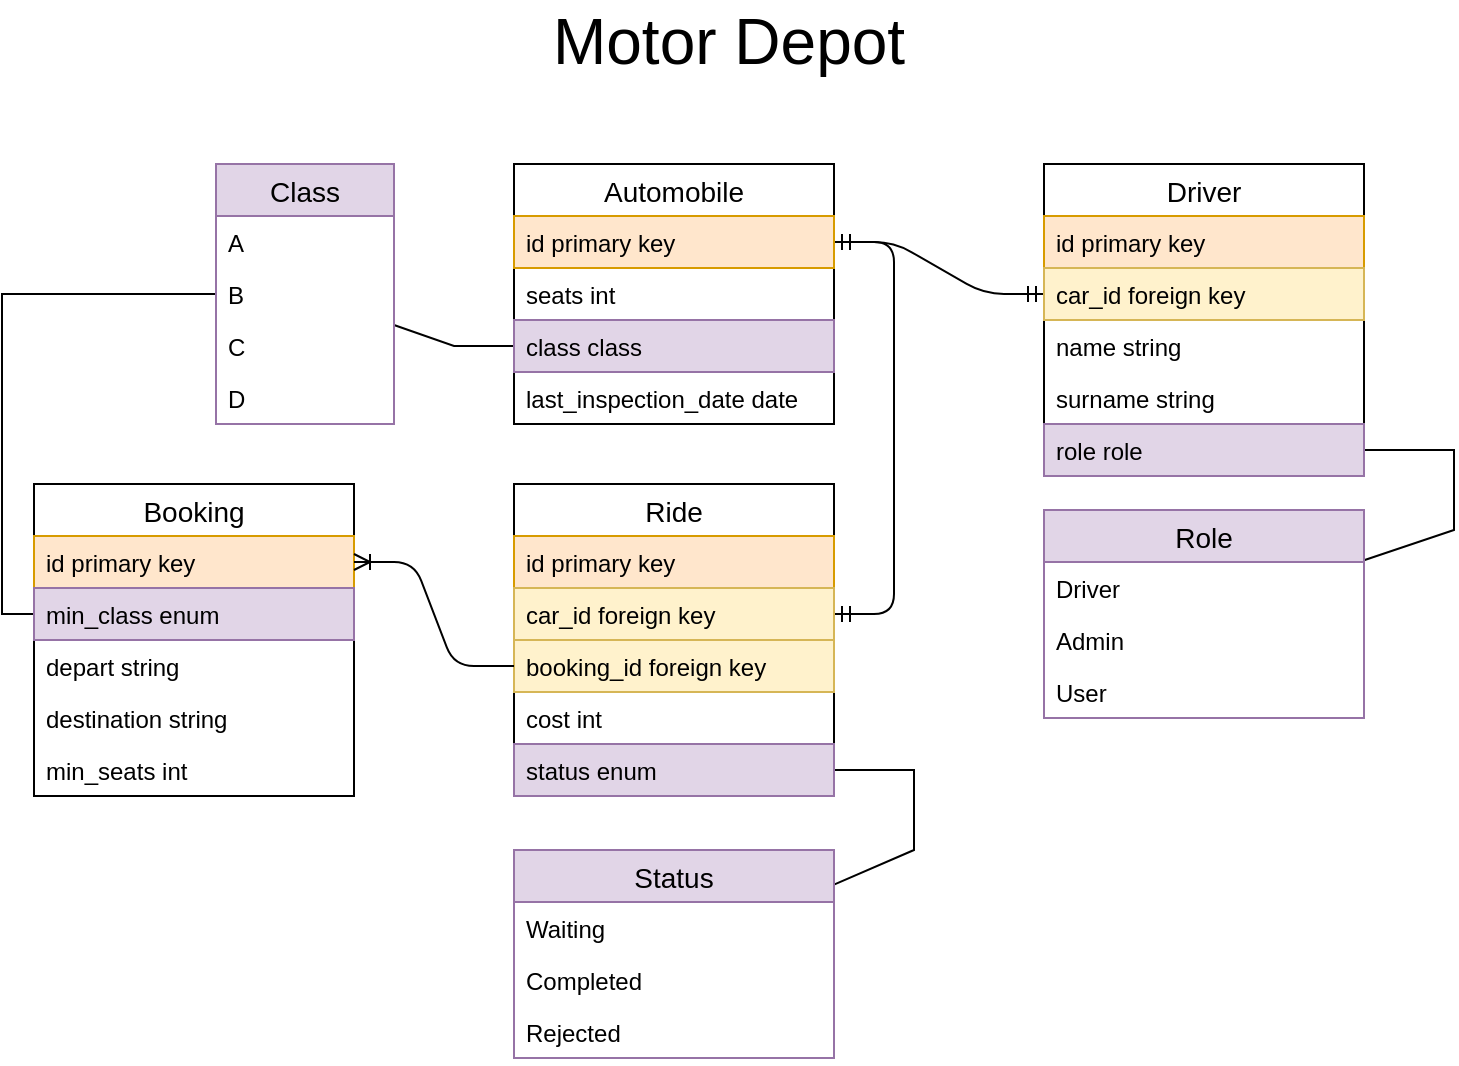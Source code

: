 <mxfile version="13.0.3" type="device"><diagram id="tEoiav3y9E-ahmgWTeAi" name="Page-1"><mxGraphModel dx="870" dy="655" grid="1" gridSize="10" guides="1" tooltips="1" connect="1" arrows="1" fold="1" page="1" pageScale="1" pageWidth="850" pageHeight="1100" math="0" shadow="0"><root><mxCell id="0"/><mxCell id="1" parent="0"/><mxCell id="mHGi-sEGlHIZ6hmWTi1u-27" value="" style="edgeStyle=entityRelationEdgeStyle;fontSize=12;html=1;endArrow=ERmandOne;startArrow=ERmandOne;" parent="1" source="mHGi-sEGlHIZ6hmWTi1u-11" target="mHGi-sEGlHIZ6hmWTi1u-20" edge="1"><mxGeometry width="100" height="100" relative="1" as="geometry"><mxPoint x="538" y="477" as="sourcePoint"/><mxPoint x="638" y="377" as="targetPoint"/></mxGeometry></mxCell><mxCell id="mHGi-sEGlHIZ6hmWTi1u-34" value="" style="edgeStyle=entityRelationEdgeStyle;fontSize=12;html=1;endArrow=ERmandOne;startArrow=ERmandOne;" parent="1" source="mHGi-sEGlHIZ6hmWTi1u-30" target="mHGi-sEGlHIZ6hmWTi1u-11" edge="1"><mxGeometry width="100" height="100" relative="1" as="geometry"><mxPoint x="328" y="377" as="sourcePoint"/><mxPoint x="428" y="277" as="targetPoint"/></mxGeometry></mxCell><mxCell id="mHGi-sEGlHIZ6hmWTi1u-46" value="" style="endArrow=none;html=1;rounded=0;" parent="1" source="mHGi-sEGlHIZ6hmWTi1u-42" target="mHGi-sEGlHIZ6hmWTi1u-41" edge="1"><mxGeometry relative="1" as="geometry"><mxPoint x="298" y="417" as="sourcePoint"/><mxPoint x="778" y="363" as="targetPoint"/><Array as="points"><mxPoint x="788" y="390"/><mxPoint x="788" y="350"/></Array></mxGeometry></mxCell><mxCell id="mHGi-sEGlHIZ6hmWTi1u-53" value="" style="endArrow=none;html=1;rounded=0;" parent="1" source="mHGi-sEGlHIZ6hmWTi1u-48" target="mHGi-sEGlHIZ6hmWTi1u-19" edge="1"><mxGeometry relative="1" as="geometry"><mxPoint x="298" y="417" as="sourcePoint"/><mxPoint x="458" y="417" as="targetPoint"/><Array as="points"><mxPoint x="288" y="298"/></Array></mxGeometry></mxCell><mxCell id="mHGi-sEGlHIZ6hmWTi1u-58" value="" style="endArrow=none;html=1;rounded=0;" parent="1" source="mHGi-sEGlHIZ6hmWTi1u-54" target="mHGi-sEGlHIZ6hmWTi1u-33" edge="1"><mxGeometry relative="1" as="geometry"><mxPoint x="298" y="417" as="sourcePoint"/><mxPoint x="458" y="417" as="targetPoint"/><Array as="points"><mxPoint x="518" y="550"/><mxPoint x="518" y="510"/></Array></mxGeometry></mxCell><mxCell id="mHGi-sEGlHIZ6hmWTi1u-60" value="" style="endArrow=none;html=1;rounded=0;" parent="1" source="mHGi-sEGlHIZ6hmWTi1u-48" target="mHGi-sEGlHIZ6hmWTi1u-38" edge="1"><mxGeometry relative="1" as="geometry"><mxPoint x="369" y="409" as="sourcePoint"/><mxPoint x="529" y="409" as="targetPoint"/><Array as="points"><mxPoint x="62" y="272"/><mxPoint x="62" y="432"/></Array></mxGeometry></mxCell><mxCell id="mHGi-sEGlHIZ6hmWTi1u-61" value="Motor Depot" style="text;html=1;align=center;verticalAlign=middle;resizable=0;points=[];autosize=1;fontSize=32;fontStyle=0" parent="1" vertex="1"><mxGeometry x="332" y="125" width="186" height="42" as="geometry"/></mxCell><mxCell id="mHGi-sEGlHIZ6hmWTi1u-10" value="Automobile" style="swimlane;fontStyle=0;childLayout=stackLayout;horizontal=1;startSize=26;horizontalStack=0;resizeParent=1;resizeParentMax=0;resizeLast=0;collapsible=1;marginBottom=0;align=center;fontSize=14;" parent="1" vertex="1"><mxGeometry x="318" y="207" width="160" height="130" as="geometry"/></mxCell><mxCell id="mHGi-sEGlHIZ6hmWTi1u-11" value="id primary key" style="text;strokeColor=#d79b00;fillColor=#ffe6cc;spacingLeft=4;spacingRight=4;overflow=hidden;rotatable=0;points=[[0,0.5],[1,0.5]];portConstraint=eastwest;fontSize=12;" parent="mHGi-sEGlHIZ6hmWTi1u-10" vertex="1"><mxGeometry y="26" width="160" height="26" as="geometry"/></mxCell><mxCell id="mHGi-sEGlHIZ6hmWTi1u-12" value="seats int" style="text;strokeColor=none;fillColor=none;spacingLeft=4;spacingRight=4;overflow=hidden;rotatable=0;points=[[0,0.5],[1,0.5]];portConstraint=eastwest;fontSize=12;" parent="mHGi-sEGlHIZ6hmWTi1u-10" vertex="1"><mxGeometry y="52" width="160" height="26" as="geometry"/></mxCell><mxCell id="mHGi-sEGlHIZ6hmWTi1u-19" value="class class&#10;" style="text;strokeColor=#9673a6;fillColor=#e1d5e7;spacingLeft=4;spacingRight=4;overflow=hidden;rotatable=0;points=[[0,0.5],[1,0.5]];portConstraint=eastwest;fontSize=12;" parent="mHGi-sEGlHIZ6hmWTi1u-10" vertex="1"><mxGeometry y="78" width="160" height="26" as="geometry"/></mxCell><mxCell id="mHGi-sEGlHIZ6hmWTi1u-13" value="last_inspection_date date" style="text;strokeColor=none;fillColor=none;spacingLeft=4;spacingRight=4;overflow=hidden;rotatable=0;points=[[0,0.5],[1,0.5]];portConstraint=eastwest;fontSize=12;" parent="mHGi-sEGlHIZ6hmWTi1u-10" vertex="1"><mxGeometry y="104" width="160" height="26" as="geometry"/></mxCell><mxCell id="mHGi-sEGlHIZ6hmWTi1u-14" value="Driver" style="swimlane;fontStyle=0;childLayout=stackLayout;horizontal=1;startSize=26;horizontalStack=0;resizeParent=1;resizeParentMax=0;resizeLast=0;collapsible=1;marginBottom=0;align=center;fontSize=14;" parent="1" vertex="1"><mxGeometry x="583" y="207" width="160" height="156" as="geometry"><mxRectangle x="350" y="280" width="70" height="26" as="alternateBounds"/></mxGeometry></mxCell><mxCell id="mHGi-sEGlHIZ6hmWTi1u-15" value="id primary key" style="text;strokeColor=#d79b00;fillColor=#ffe6cc;spacingLeft=4;spacingRight=4;overflow=hidden;rotatable=0;points=[[0,0.5],[1,0.5]];portConstraint=eastwest;fontSize=12;" parent="mHGi-sEGlHIZ6hmWTi1u-14" vertex="1"><mxGeometry y="26" width="160" height="26" as="geometry"/></mxCell><mxCell id="mHGi-sEGlHIZ6hmWTi1u-20" value="car_id foreign key" style="text;strokeColor=#d6b656;fillColor=#fff2cc;spacingLeft=4;spacingRight=4;overflow=hidden;rotatable=0;points=[[0,0.5],[1,0.5]];portConstraint=eastwest;fontSize=12;" parent="mHGi-sEGlHIZ6hmWTi1u-14" vertex="1"><mxGeometry y="52" width="160" height="26" as="geometry"/></mxCell><mxCell id="mHGi-sEGlHIZ6hmWTi1u-16" value="name string" style="text;strokeColor=none;fillColor=none;spacingLeft=4;spacingRight=4;overflow=hidden;rotatable=0;points=[[0,0.5],[1,0.5]];portConstraint=eastwest;fontSize=12;" parent="mHGi-sEGlHIZ6hmWTi1u-14" vertex="1"><mxGeometry y="78" width="160" height="26" as="geometry"/></mxCell><mxCell id="mHGi-sEGlHIZ6hmWTi1u-17" value="surname string" style="text;strokeColor=none;fillColor=none;spacingLeft=4;spacingRight=4;overflow=hidden;rotatable=0;points=[[0,0.5],[1,0.5]];portConstraint=eastwest;fontSize=12;" parent="mHGi-sEGlHIZ6hmWTi1u-14" vertex="1"><mxGeometry y="104" width="160" height="26" as="geometry"/></mxCell><mxCell id="mHGi-sEGlHIZ6hmWTi1u-41" value="role role" style="text;strokeColor=#9673a6;fillColor=#e1d5e7;spacingLeft=4;spacingRight=4;overflow=hidden;rotatable=0;points=[[0,0.5],[1,0.5]];portConstraint=eastwest;fontSize=12;" parent="mHGi-sEGlHIZ6hmWTi1u-14" vertex="1"><mxGeometry y="130" width="160" height="26" as="geometry"/></mxCell><mxCell id="mHGi-sEGlHIZ6hmWTi1u-28" value="Ride" style="swimlane;fontStyle=0;childLayout=stackLayout;horizontal=1;startSize=26;horizontalStack=0;resizeParent=1;resizeParentMax=0;resizeLast=0;collapsible=1;marginBottom=0;align=center;fontSize=14;" parent="1" vertex="1"><mxGeometry x="318" y="367" width="160" height="156" as="geometry"/></mxCell><mxCell id="mHGi-sEGlHIZ6hmWTi1u-29" value="id primary key" style="text;strokeColor=#d79b00;fillColor=#ffe6cc;spacingLeft=4;spacingRight=4;overflow=hidden;rotatable=0;points=[[0,0.5],[1,0.5]];portConstraint=eastwest;fontSize=12;" parent="mHGi-sEGlHIZ6hmWTi1u-28" vertex="1"><mxGeometry y="26" width="160" height="26" as="geometry"/></mxCell><mxCell id="mHGi-sEGlHIZ6hmWTi1u-30" value="car_id foreign key" style="text;strokeColor=#d6b656;fillColor=#fff2cc;spacingLeft=4;spacingRight=4;overflow=hidden;rotatable=0;points=[[0,0.5],[1,0.5]];portConstraint=eastwest;fontSize=12;" parent="mHGi-sEGlHIZ6hmWTi1u-28" vertex="1"><mxGeometry y="52" width="160" height="26" as="geometry"/></mxCell><mxCell id="TkYq2s9ZeZajp25XKNFQ-2" value="booking_id foreign key" style="text;strokeColor=#d6b656;fillColor=#fff2cc;spacingLeft=4;spacingRight=4;overflow=hidden;rotatable=0;points=[[0,0.5],[1,0.5]];portConstraint=eastwest;fontSize=12;" vertex="1" parent="mHGi-sEGlHIZ6hmWTi1u-28"><mxGeometry y="78" width="160" height="26" as="geometry"/></mxCell><mxCell id="TkYq2s9ZeZajp25XKNFQ-1" value="cost int&#10;" style="text;strokeColor=none;fillColor=none;spacingLeft=4;spacingRight=4;overflow=hidden;rotatable=0;points=[[0,0.5],[1,0.5]];portConstraint=eastwest;fontSize=12;" vertex="1" parent="mHGi-sEGlHIZ6hmWTi1u-28"><mxGeometry y="104" width="160" height="26" as="geometry"/></mxCell><mxCell id="mHGi-sEGlHIZ6hmWTi1u-33" value="status enum" style="text;strokeColor=#9673a6;fillColor=#e1d5e7;spacingLeft=4;spacingRight=4;overflow=hidden;rotatable=0;points=[[0,0.5],[1,0.5]];portConstraint=eastwest;fontSize=12;" parent="mHGi-sEGlHIZ6hmWTi1u-28" vertex="1"><mxGeometry y="130" width="160" height="26" as="geometry"/></mxCell><mxCell id="mHGi-sEGlHIZ6hmWTi1u-35" value="Booking" style="swimlane;fontStyle=0;childLayout=stackLayout;horizontal=1;startSize=26;horizontalStack=0;resizeParent=1;resizeParentMax=0;resizeLast=0;collapsible=1;marginBottom=0;align=center;fontSize=14;" parent="1" vertex="1"><mxGeometry x="78" y="367" width="160" height="156" as="geometry"/></mxCell><mxCell id="mHGi-sEGlHIZ6hmWTi1u-36" value="id primary key" style="text;strokeColor=#d79b00;fillColor=#ffe6cc;spacingLeft=4;spacingRight=4;overflow=hidden;rotatable=0;points=[[0,0.5],[1,0.5]];portConstraint=eastwest;fontSize=12;" parent="mHGi-sEGlHIZ6hmWTi1u-35" vertex="1"><mxGeometry y="26" width="160" height="26" as="geometry"/></mxCell><mxCell id="mHGi-sEGlHIZ6hmWTi1u-38" value="min_class enum" style="text;strokeColor=#9673a6;fillColor=#e1d5e7;spacingLeft=4;spacingRight=4;overflow=hidden;rotatable=0;points=[[0,0.5],[1,0.5]];portConstraint=eastwest;fontSize=12;" parent="mHGi-sEGlHIZ6hmWTi1u-35" vertex="1"><mxGeometry y="52" width="160" height="26" as="geometry"/></mxCell><mxCell id="mHGi-sEGlHIZ6hmWTi1u-31" value="depart string&#10;" style="text;strokeColor=none;fillColor=none;spacingLeft=4;spacingRight=4;overflow=hidden;rotatable=0;points=[[0,0.5],[1,0.5]];portConstraint=eastwest;fontSize=12;" parent="mHGi-sEGlHIZ6hmWTi1u-35" vertex="1"><mxGeometry y="78" width="160" height="26" as="geometry"/></mxCell><mxCell id="mHGi-sEGlHIZ6hmWTi1u-32" value="destination string&#10;" style="text;strokeColor=none;fillColor=none;spacingLeft=4;spacingRight=4;overflow=hidden;rotatable=0;points=[[0,0.5],[1,0.5]];portConstraint=eastwest;fontSize=12;" parent="mHGi-sEGlHIZ6hmWTi1u-35" vertex="1"><mxGeometry y="104" width="160" height="26" as="geometry"/></mxCell><mxCell id="mHGi-sEGlHIZ6hmWTi1u-39" value="min_seats int" style="text;strokeColor=none;fillColor=none;spacingLeft=4;spacingRight=4;overflow=hidden;rotatable=0;points=[[0,0.5],[1,0.5]];portConstraint=eastwest;fontSize=12;" parent="mHGi-sEGlHIZ6hmWTi1u-35" vertex="1"><mxGeometry y="130" width="160" height="26" as="geometry"/></mxCell><mxCell id="mHGi-sEGlHIZ6hmWTi1u-42" value="Role" style="swimlane;fontStyle=0;childLayout=stackLayout;horizontal=1;startSize=26;horizontalStack=0;resizeParent=1;resizeParentMax=0;resizeLast=0;collapsible=1;marginBottom=0;align=center;fontSize=14;fillColor=#e1d5e7;strokeColor=#9673a6;" parent="1" vertex="1"><mxGeometry x="583" y="380" width="160" height="104" as="geometry"/></mxCell><mxCell id="mHGi-sEGlHIZ6hmWTi1u-43" value="Driver" style="text;strokeColor=none;fillColor=none;spacingLeft=4;spacingRight=4;overflow=hidden;rotatable=0;points=[[0,0.5],[1,0.5]];portConstraint=eastwest;fontSize=12;" parent="mHGi-sEGlHIZ6hmWTi1u-42" vertex="1"><mxGeometry y="26" width="160" height="26" as="geometry"/></mxCell><mxCell id="mHGi-sEGlHIZ6hmWTi1u-44" value="Admin" style="text;strokeColor=none;fillColor=none;spacingLeft=4;spacingRight=4;overflow=hidden;rotatable=0;points=[[0,0.5],[1,0.5]];portConstraint=eastwest;fontSize=12;" parent="mHGi-sEGlHIZ6hmWTi1u-42" vertex="1"><mxGeometry y="52" width="160" height="26" as="geometry"/></mxCell><mxCell id="mHGi-sEGlHIZ6hmWTi1u-45" value="User&#10;" style="text;strokeColor=none;fillColor=none;spacingLeft=4;spacingRight=4;overflow=hidden;rotatable=0;points=[[0,0.5],[1,0.5]];portConstraint=eastwest;fontSize=12;" parent="mHGi-sEGlHIZ6hmWTi1u-42" vertex="1"><mxGeometry y="78" width="160" height="26" as="geometry"/></mxCell><mxCell id="mHGi-sEGlHIZ6hmWTi1u-48" value="Class" style="swimlane;fontStyle=0;childLayout=stackLayout;horizontal=1;startSize=26;horizontalStack=0;resizeParent=1;resizeParentMax=0;resizeLast=0;collapsible=1;marginBottom=0;align=center;fontSize=14;fillColor=#e1d5e7;strokeColor=#9673a6;" parent="1" vertex="1"><mxGeometry x="169" y="207" width="89" height="130" as="geometry"/></mxCell><mxCell id="mHGi-sEGlHIZ6hmWTi1u-49" value="A" style="text;strokeColor=none;fillColor=none;spacingLeft=4;spacingRight=4;overflow=hidden;rotatable=0;points=[[0,0.5],[1,0.5]];portConstraint=eastwest;fontSize=12;" parent="mHGi-sEGlHIZ6hmWTi1u-48" vertex="1"><mxGeometry y="26" width="89" height="26" as="geometry"/></mxCell><mxCell id="mHGi-sEGlHIZ6hmWTi1u-50" value="B" style="text;strokeColor=none;fillColor=none;spacingLeft=4;spacingRight=4;overflow=hidden;rotatable=0;points=[[0,0.5],[1,0.5]];portConstraint=eastwest;fontSize=12;" parent="mHGi-sEGlHIZ6hmWTi1u-48" vertex="1"><mxGeometry y="52" width="89" height="26" as="geometry"/></mxCell><mxCell id="mHGi-sEGlHIZ6hmWTi1u-51" value="C" style="text;strokeColor=none;fillColor=none;spacingLeft=4;spacingRight=4;overflow=hidden;rotatable=0;points=[[0,0.5],[1,0.5]];portConstraint=eastwest;fontSize=12;" parent="mHGi-sEGlHIZ6hmWTi1u-48" vertex="1"><mxGeometry y="78" width="89" height="26" as="geometry"/></mxCell><mxCell id="mHGi-sEGlHIZ6hmWTi1u-52" value="D" style="text;strokeColor=none;fillColor=none;spacingLeft=4;spacingRight=4;overflow=hidden;rotatable=0;points=[[0,0.5],[1,0.5]];portConstraint=eastwest;fontSize=12;" parent="mHGi-sEGlHIZ6hmWTi1u-48" vertex="1"><mxGeometry y="104" width="89" height="26" as="geometry"/></mxCell><mxCell id="TkYq2s9ZeZajp25XKNFQ-4" value="" style="edgeStyle=entityRelationEdgeStyle;fontSize=12;html=1;endArrow=ERoneToMany;" edge="1" parent="1" source="TkYq2s9ZeZajp25XKNFQ-2" target="mHGi-sEGlHIZ6hmWTi1u-36"><mxGeometry width="100" height="100" relative="1" as="geometry"><mxPoint x="374" y="485" as="sourcePoint"/><mxPoint x="474" y="385" as="targetPoint"/></mxGeometry></mxCell><mxCell id="mHGi-sEGlHIZ6hmWTi1u-54" value="Status" style="swimlane;fontStyle=0;childLayout=stackLayout;horizontal=1;startSize=26;horizontalStack=0;resizeParent=1;resizeParentMax=0;resizeLast=0;collapsible=1;marginBottom=0;align=center;fontSize=14;fillColor=#e1d5e7;strokeColor=#9673a6;" parent="1" vertex="1"><mxGeometry x="318" y="550" width="160" height="104" as="geometry"/></mxCell><mxCell id="mHGi-sEGlHIZ6hmWTi1u-55" value="Waiting" style="text;strokeColor=none;fillColor=none;spacingLeft=4;spacingRight=4;overflow=hidden;rotatable=0;points=[[0,0.5],[1,0.5]];portConstraint=eastwest;fontSize=12;" parent="mHGi-sEGlHIZ6hmWTi1u-54" vertex="1"><mxGeometry y="26" width="160" height="26" as="geometry"/></mxCell><mxCell id="mHGi-sEGlHIZ6hmWTi1u-56" value="Completed" style="text;strokeColor=none;fillColor=none;spacingLeft=4;spacingRight=4;overflow=hidden;rotatable=0;points=[[0,0.5],[1,0.5]];portConstraint=eastwest;fontSize=12;" parent="mHGi-sEGlHIZ6hmWTi1u-54" vertex="1"><mxGeometry y="52" width="160" height="26" as="geometry"/></mxCell><mxCell id="mHGi-sEGlHIZ6hmWTi1u-57" value="Rejected" style="text;strokeColor=none;fillColor=none;spacingLeft=4;spacingRight=4;overflow=hidden;rotatable=0;points=[[0,0.5],[1,0.5]];portConstraint=eastwest;fontSize=12;" parent="mHGi-sEGlHIZ6hmWTi1u-54" vertex="1"><mxGeometry y="78" width="160" height="26" as="geometry"/></mxCell></root></mxGraphModel></diagram></mxfile>